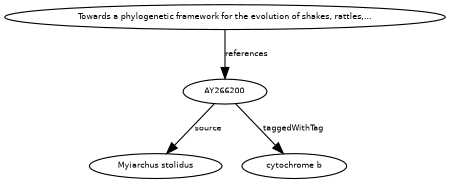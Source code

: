 digraph G {
size="3,3";
node [fontsize=7, fontname="Helvetica"];
edge [fontsize=7, fontname="Helvetica"];
node0 [label="AY266200", width=0.27433100247,height=0.27433100247];
node1 [label="Towards a phylogenetic framework for the evolution of shakes, rattles,...", width=0.27433100247,height=0.27433100247];
node2 [label="Myiarchus stolidus", width=0.27433100247,height=0.27433100247];
node3 [label="cytochrome b", width=0.27433100247,height=0.27433100247];
node1 -> node0 [label="references"];
node0 -> node2 [label="source"];
node0 -> node3 [label="taggedWithTag"];
}

